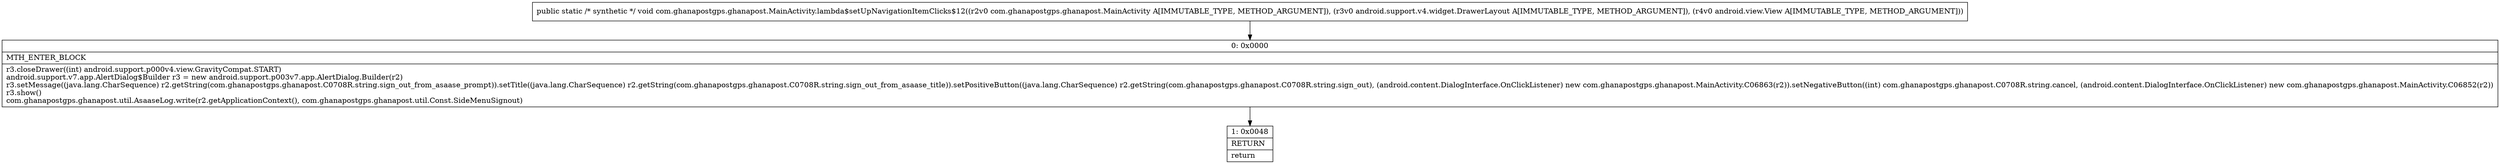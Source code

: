 digraph "CFG forcom.ghanapostgps.ghanapost.MainActivity.lambda$setUpNavigationItemClicks$12(Lcom\/ghanapostgps\/ghanapost\/MainActivity;Landroid\/support\/v4\/widget\/DrawerLayout;Landroid\/view\/View;)V" {
Node_0 [shape=record,label="{0\:\ 0x0000|MTH_ENTER_BLOCK\l|r3.closeDrawer((int) android.support.p000v4.view.GravityCompat.START)\landroid.support.v7.app.AlertDialog$Builder r3 = new android.support.p003v7.app.AlertDialog.Builder(r2)\lr3.setMessage((java.lang.CharSequence) r2.getString(com.ghanapostgps.ghanapost.C0708R.string.sign_out_from_asaase_prompt)).setTitle((java.lang.CharSequence) r2.getString(com.ghanapostgps.ghanapost.C0708R.string.sign_out_from_asaase_title)).setPositiveButton((java.lang.CharSequence) r2.getString(com.ghanapostgps.ghanapost.C0708R.string.sign_out), (android.content.DialogInterface.OnClickListener) new com.ghanapostgps.ghanapost.MainActivity.C06863(r2)).setNegativeButton((int) com.ghanapostgps.ghanapost.C0708R.string.cancel, (android.content.DialogInterface.OnClickListener) new com.ghanapostgps.ghanapost.MainActivity.C06852(r2))\lr3.show()\lcom.ghanapostgps.ghanapost.util.AsaaseLog.write(r2.getApplicationContext(), com.ghanapostgps.ghanapost.util.Const.SideMenuSignout)\l}"];
Node_1 [shape=record,label="{1\:\ 0x0048|RETURN\l|return\l}"];
MethodNode[shape=record,label="{public static \/* synthetic *\/ void com.ghanapostgps.ghanapost.MainActivity.lambda$setUpNavigationItemClicks$12((r2v0 com.ghanapostgps.ghanapost.MainActivity A[IMMUTABLE_TYPE, METHOD_ARGUMENT]), (r3v0 android.support.v4.widget.DrawerLayout A[IMMUTABLE_TYPE, METHOD_ARGUMENT]), (r4v0 android.view.View A[IMMUTABLE_TYPE, METHOD_ARGUMENT])) }"];
MethodNode -> Node_0;
Node_0 -> Node_1;
}

